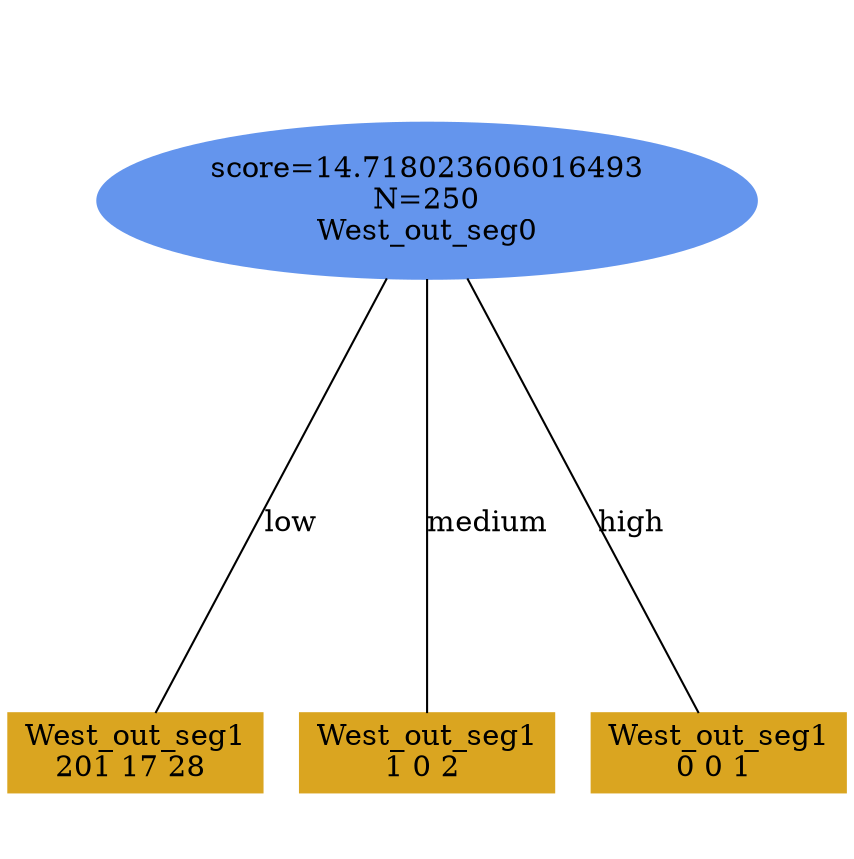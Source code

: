 digraph "DD" {
size = "7.5,10"
ratio=1.0;
center = true;
edge [dir = none];
{ rank = same; node [shape=ellipse, style=filled, color=cornflowerblue];"5807" [label="score=14.718023606016493\nN=250\nWest_out_seg0"];}
{ rank = same; node [shape=box, style=filled, color=goldenrod];"5808" [label="West_out_seg1\n201 17 28 "];}
{ rank = same; node [shape=box, style=filled, color=goldenrod];"5809" [label="West_out_seg1\n1 0 2 "];}
{ rank = same; node [shape=box, style=filled, color=goldenrod];"5810" [label="West_out_seg1\n0 0 1 "];}
"5807" -> "5808" [label = "low"];
"5807" -> "5809" [label = "medium"];
"5807" -> "5810" [label = "high"];

}